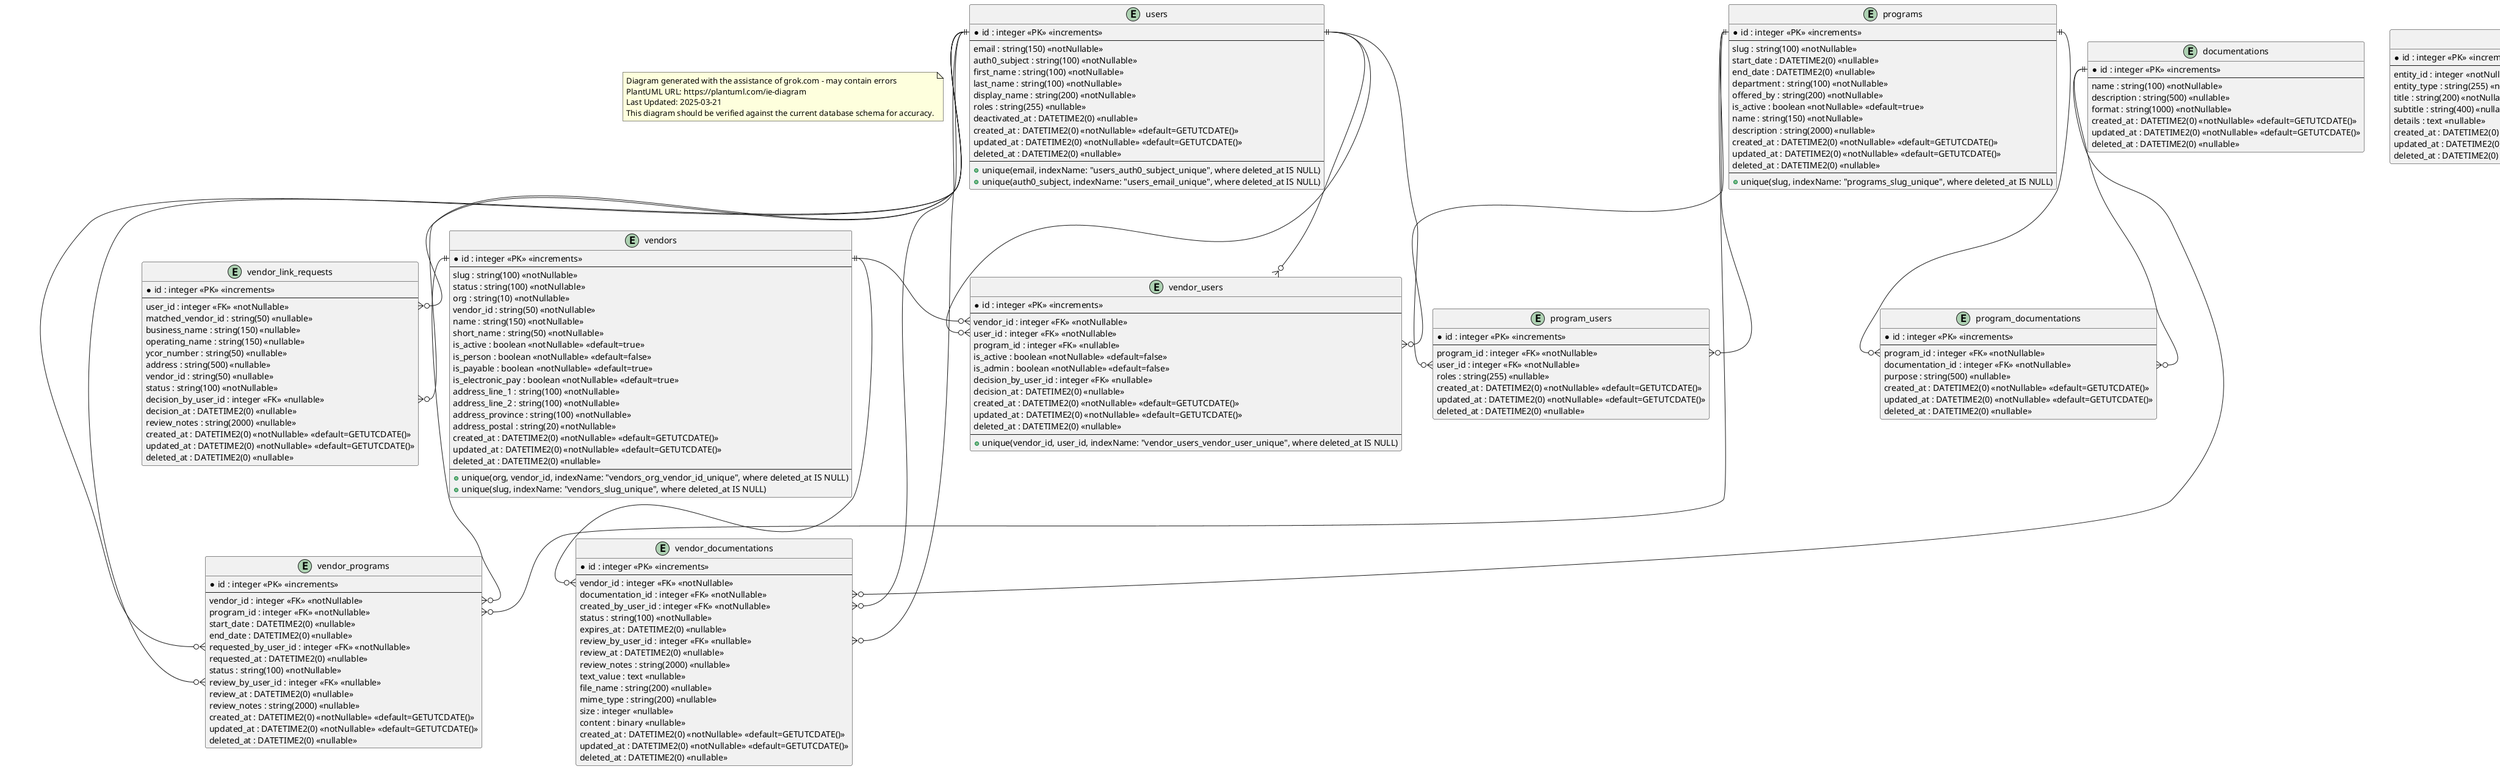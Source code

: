 @startuml
top to bottom direction

note as Disclaimer
Diagram generated with the assistance of grok.com - may contain errors
PlantUML URL: https://plantuml.com/ie-diagram
Last Updated: 2025-03-21
This diagram should be verified against the current database schema for accuracy.
end note

' Entities (Tables)
together {
entity "users" {
  * id : integer <<PK>> <<increments>>
  --
  email : string(150) <<notNullable>>
  auth0_subject : string(100) <<notNullable>>
  first_name : string(100) <<notNullable>>
  last_name : string(100) <<notNullable>>
  display_name : string(200) <<notNullable>>
  roles : string(255) <<nullable>>
  deactivated_at : DATETIME2(0) <<nullable>>
  created_at : DATETIME2(0) <<notNullable>> <<default=GETUTCDATE()>>
  updated_at : DATETIME2(0) <<notNullable>> <<default=GETUTCDATE()>>
  deleted_at : DATETIME2(0) <<nullable>>
  --
  + unique(email, indexName: "users_auth0_subject_unique", where deleted_at IS NULL)
  + unique(auth0_subject, indexName: "users_email_unique", where deleted_at IS NULL)
}

entity "vendor_users" {
  * id : integer <<PK>> <<increments>>
  --
  vendor_id : integer <<FK>> <<notNullable>>
  user_id : integer <<FK>> <<notNullable>>
  program_id : integer <<FK>> <<nullable>>
  is_active : boolean <<notNullable>> <<default=false>>
  is_admin : boolean <<notNullable>> <<default=false>>
  decision_by_user_id : integer <<FK>> <<nullable>>
  decision_at : DATETIME2(0) <<nullable>>
  created_at : DATETIME2(0) <<notNullable>> <<default=GETUTCDATE()>>
  updated_at : DATETIME2(0) <<notNullable>> <<default=GETUTCDATE()>>
  deleted_at : DATETIME2(0) <<nullable>>
  --
  + unique(vendor_id, user_id, indexName: "vendor_users_vendor_user_unique", where deleted_at IS NULL)
}

entity "program_users" {
  * id : integer <<PK>> <<increments>>
  --
  program_id : integer <<FK>> <<notNullable>>
  user_id : integer <<FK>> <<notNullable>>
  roles : string(255) <<nullable>>
  created_at : DATETIME2(0) <<notNullable>> <<default=GETUTCDATE()>>
  updated_at : DATETIME2(0) <<notNullable>> <<default=GETUTCDATE()>>
  deleted_at : DATETIME2(0) <<nullable>>
}
}

together {
entity "vendors" {
  * id : integer <<PK>> <<increments>>
  --
  slug : string(100) <<notNullable>>
  status : string(100) <<notNullable>>
  org : string(10) <<notNullable>>
  vendor_id : string(50) <<notNullable>>
  name : string(150) <<notNullable>>
  short_name : string(50) <<notNullable>>
  is_active : boolean <<notNullable>> <<default=true>>
  is_person : boolean <<notNullable>> <<default=false>>
  is_payable : boolean <<notNullable>> <<default=true>>
  is_electronic_pay : boolean <<notNullable>> <<default=true>>
  address_line_1 : string(100) <<notNullable>>
  address_line_2 : string(100) <<notNullable>>
  address_province : string(100) <<notNullable>>
  address_postal : string(20) <<notNullable>>
  created_at : DATETIME2(0) <<notNullable>> <<default=GETUTCDATE()>>
  updated_at : DATETIME2(0) <<notNullable>> <<default=GETUTCDATE()>>
  deleted_at : DATETIME2(0) <<nullable>>
  --
  + unique(org, vendor_id, indexName: "vendors_org_vendor_id_unique", where deleted_at IS NULL)
  + unique(slug, indexName: "vendors_slug_unique", where deleted_at IS NULL)
}

entity "vendor_programs" {
  * id : integer <<PK>> <<increments>>
  --
  vendor_id : integer <<FK>> <<notNullable>>
  program_id : integer <<FK>> <<notNullable>>
  start_date : DATETIME2(0) <<nullable>>
  end_date : DATETIME2(0) <<nullable>>
  requested_by_user_id : integer <<FK>> <<notNullable>>
  requested_at : DATETIME2(0) <<nullable>>
  status : string(100) <<notNullable>>
  review_by_user_id : integer <<FK>> <<nullable>>
  review_at : DATETIME2(0) <<nullable>>
  review_notes : string(2000) <<nullable>>
  created_at : DATETIME2(0) <<notNullable>> <<default=GETUTCDATE()>>
  updated_at : DATETIME2(0) <<notNullable>> <<default=GETUTCDATE()>>
  deleted_at : DATETIME2(0) <<nullable>>
}

entity "vendor_link_requests" {
  * id : integer <<PK>> <<increments>>
  --
  user_id : integer <<FK>> <<notNullable>>
  matched_vendor_id : string(50) <<nullable>>
  business_name : string(150) <<nullable>>
  operating_name : string(150) <<nullable>>
  ycor_number : string(50) <<nullable>>
  address : string(500) <<nullable>>
  vendor_id : string(50) <<nullable>>
  status : string(100) <<notNullable>>
  decision_by_user_id : integer <<FK>> <<nullable>>
  decision_at : DATETIME2(0) <<nullable>>
  review_notes : string(2000) <<nullable>>
  created_at : DATETIME2(0) <<notNullable>> <<default=GETUTCDATE()>>
  updated_at : DATETIME2(0) <<notNullable>> <<default=GETUTCDATE()>>
  deleted_at : DATETIME2(0) <<nullable>>
}

entity "vendor_documentations" {
  * id : integer <<PK>> <<increments>>
  --
  vendor_id : integer <<FK>> <<notNullable>>
  documentation_id : integer <<FK>> <<notNullable>>
  created_by_user_id : integer <<FK>> <<notNullable>>
  status : string(100) <<notNullable>>
  expires_at : DATETIME2(0) <<nullable>>
  review_by_user_id : integer <<FK>> <<nullable>>
  review_at : DATETIME2(0) <<nullable>>
  review_notes : string(2000) <<nullable>>
  text_value : text <<nullable>>
  file_name : string(200) <<nullable>>
  mime_type : string(200) <<nullable>>
  size : integer <<nullable>>
  content : binary <<nullable>>
  created_at : DATETIME2(0) <<notNullable>> <<default=GETUTCDATE()>>
  updated_at : DATETIME2(0) <<notNullable>> <<default=GETUTCDATE()>>
  deleted_at : DATETIME2(0) <<nullable>>
}

}

entity "programs" {
  * id : integer <<PK>> <<increments>>
  --
  slug : string(100) <<notNullable>>
  start_date : DATETIME2(0) <<nullable>>
  end_date : DATETIME2(0) <<nullable>>
  department : string(100) <<notNullable>>
  offered_by : string(200) <<notNullable>>
  is_active : boolean <<notNullable>> <<default=true>>
  name : string(150) <<notNullable>>
  description : string(2000) <<nullable>>
  created_at : DATETIME2(0) <<notNullable>> <<default=GETUTCDATE()>>
  updated_at : DATETIME2(0) <<notNullable>> <<default=GETUTCDATE()>>
  deleted_at : DATETIME2(0) <<nullable>>
  --
  + unique(slug, indexName: "programs_slug_unique", where deleted_at IS NULL)
}

entity "histories" {
  * id : integer <<PK>> <<increments>>
  --
  entity_id : integer <<notNullable>>
  entity_type : string(255) <<notNullable>>
  title : string(200) <<notNullable>>
  subtitle : string(400) <<nullable>>
  details : text <<nullable>>
  created_at : DATETIME2(0) <<notNullable>> <<default=GETUTCDATE()>>
  updated_at : DATETIME2(0) <<notNullable>> <<default=GETUTCDATE()>>
  deleted_at : DATETIME2(0) <<nullable>>
}

entity "documentations" {
  * id : integer <<PK>> <<increments>>
  --
  name : string(100) <<notNullable>>
  description : string(500) <<nullable>>
  format : string(1000) <<notNullable>>
  created_at : DATETIME2(0) <<notNullable>> <<default=GETUTCDATE()>>
  updated_at : DATETIME2(0) <<notNullable>> <<default=GETUTCDATE()>>
  deleted_at : DATETIME2(0) <<nullable>>
}

entity "program_documentations" {
  * id : integer <<PK>> <<increments>>
  --
  program_id : integer <<FK>> <<notNullable>>
  documentation_id : integer <<FK>> <<notNullable>>
  purpose : string(500) <<nullable>>
  created_at : DATETIME2(0) <<notNullable>> <<default=GETUTCDATE()>>
  updated_at : DATETIME2(0) <<notNullable>> <<default=GETUTCDATE()>>
  deleted_at : DATETIME2(0) <<nullable>>
}

' Relationships (Foreign Keys)
vendors::id ||--o{ vendor_users::vendor_id
users::id ||--o{ vendor_users::user_id
programs::id ||--o{ vendor_users::program_id
users::id ||--o{ vendor_users

vendors::id ||--o{ vendor_programs::vendor_id
programs::id ||--o{ vendor_programs::program_id
users::id ||--o{ vendor_programs::requested_by_user_id
users::id ||--o{ vendor_programs::review_by_user_id

programs::id ||--o{ program_users::program_id
users::id ||--o{ program_users::user_id

programs::id ||--o{ program_documentations::program_id
documentations::id ||--o{ program_documentations::documentation_id

vendors::id ||--o{ vendor_documentations::vendor_id
documentations::id ||--o{ vendor_documentations::documentation_id
users::id ||--o{ vendor_documentations::created_by_user_id
users::id ||--o{ vendor_documentations::review_by_user_id

users::id ||--o{ vendor_link_requests::user_id
users::id ||--o{ vendor_link_requests::decision_by_user_id
@enduml
